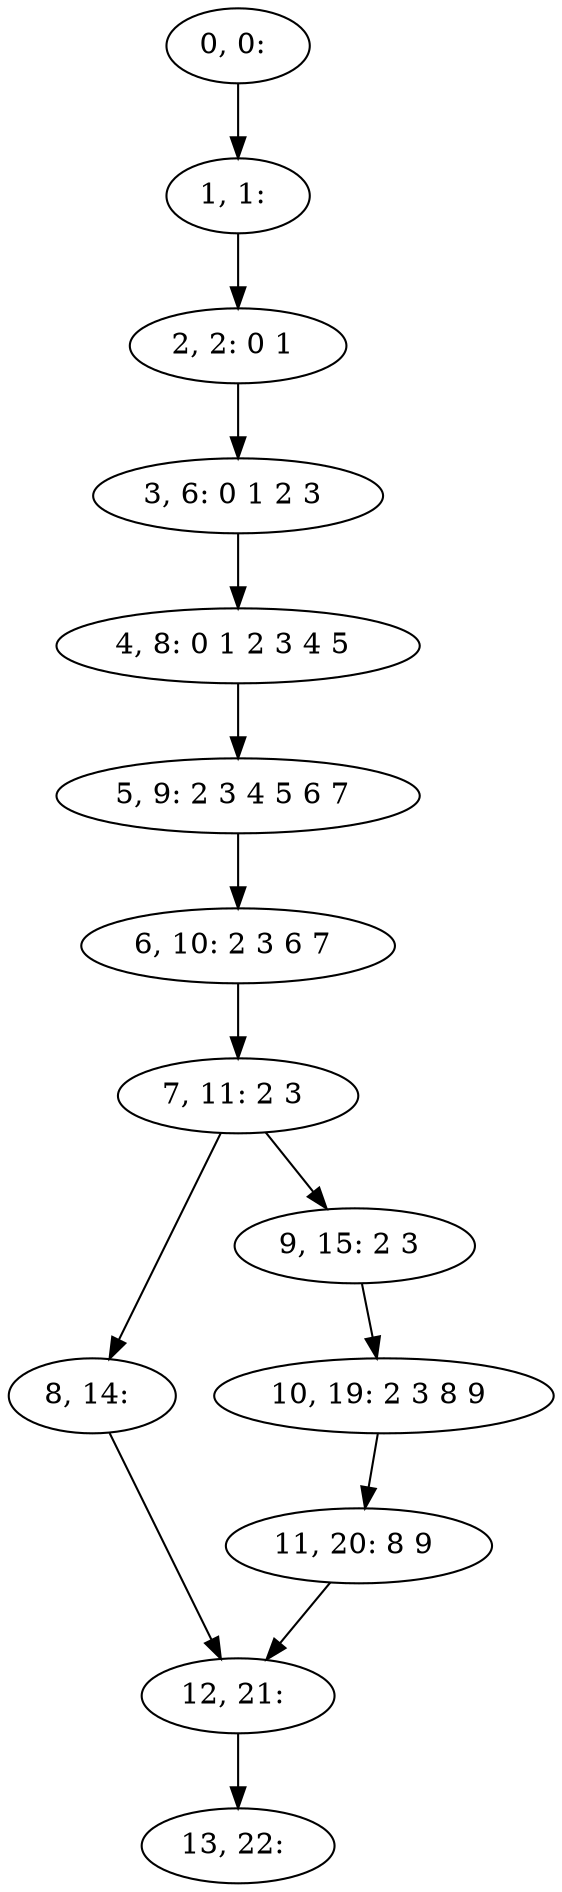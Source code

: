 digraph G {
0[label="0, 0: "];
1[label="1, 1: "];
2[label="2, 2: 0 1 "];
3[label="3, 6: 0 1 2 3 "];
4[label="4, 8: 0 1 2 3 4 5 "];
5[label="5, 9: 2 3 4 5 6 7 "];
6[label="6, 10: 2 3 6 7 "];
7[label="7, 11: 2 3 "];
8[label="8, 14: "];
9[label="9, 15: 2 3 "];
10[label="10, 19: 2 3 8 9 "];
11[label="11, 20: 8 9 "];
12[label="12, 21: "];
13[label="13, 22: "];
0->1 ;
1->2 ;
2->3 ;
3->4 ;
4->5 ;
5->6 ;
6->7 ;
7->8 ;
7->9 ;
8->12 ;
9->10 ;
10->11 ;
11->12 ;
12->13 ;
}

